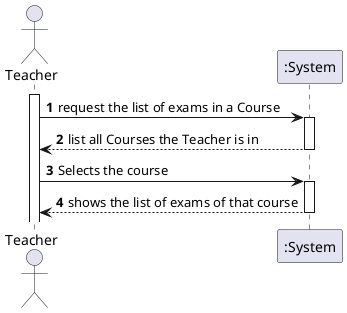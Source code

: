 @startuml

autonumber
actor "Teacher" as tic

participant ":System" as sys


activate tic
tic -> sys : request the list of exams in a Course

activate sys
sys --> tic : list all Courses the Teacher is in
deactivate sys
tic -> sys : Selects the course

activate sys
sys --> tic : shows the list of exams of that course
deactivate sys


@enduml

